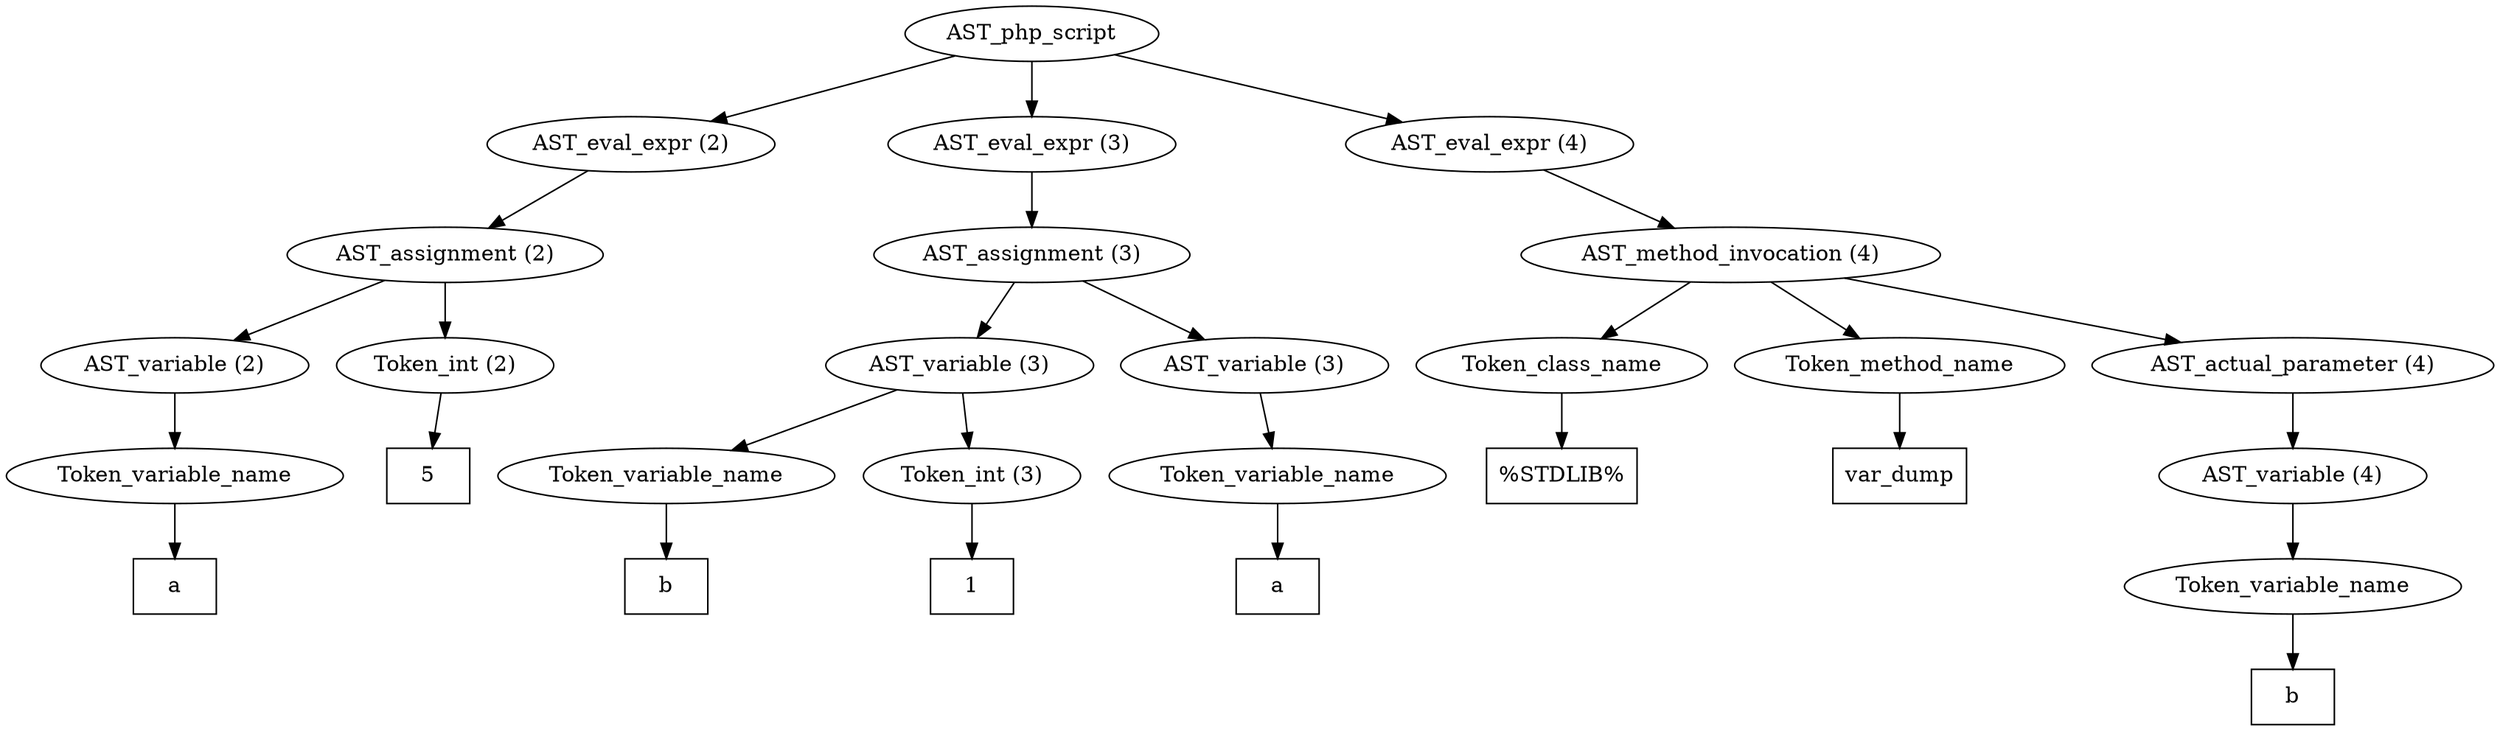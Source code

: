 /*
 * AST in dot format generated by phc -- the PHP compiler
 */

digraph AST {
node_0 [label="AST_php_script"];
node_1 [label="AST_eval_expr (2)"];
node_2 [label="AST_assignment (2)"];
node_3 [label="AST_variable (2)"];
node_4 [label="Token_variable_name"];
node_5 [label="a", shape=box]
node_4 -> node_5;
node_3 -> node_4;
node_6 [label="Token_int (2)"];
node_7 [label="5", shape=box]
node_6 -> node_7;
node_2 -> node_6;
node_2 -> node_3;
node_1 -> node_2;
node_8 [label="AST_eval_expr (3)"];
node_9 [label="AST_assignment (3)"];
node_10 [label="AST_variable (3)"];
node_11 [label="Token_variable_name"];
node_12 [label="b", shape=box]
node_11 -> node_12;
node_13 [label="Token_int (3)"];
node_14 [label="1", shape=box]
node_13 -> node_14;
node_10 -> node_13;
node_10 -> node_11;
node_15 [label="AST_variable (3)"];
node_16 [label="Token_variable_name"];
node_17 [label="a", shape=box]
node_16 -> node_17;
node_15 -> node_16;
node_9 -> node_15;
node_9 -> node_10;
node_8 -> node_9;
node_18 [label="AST_eval_expr (4)"];
node_19 [label="AST_method_invocation (4)"];
node_20 [label="Token_class_name"];
node_21 [label="%STDLIB%", shape=box]
node_20 -> node_21;
node_22 [label="Token_method_name"];
node_23 [label="var_dump", shape=box]
node_22 -> node_23;
node_24 [label="AST_actual_parameter (4)"];
node_25 [label="AST_variable (4)"];
node_26 [label="Token_variable_name"];
node_27 [label="b", shape=box]
node_26 -> node_27;
node_25 -> node_26;
node_24 -> node_25;
node_19 -> node_24;
node_19 -> node_22;
node_19 -> node_20;
node_18 -> node_19;
node_0 -> node_18;
node_0 -> node_8;
node_0 -> node_1;
}
